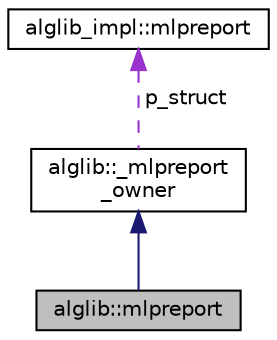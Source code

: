 digraph "alglib::mlpreport"
{
  edge [fontname="Helvetica",fontsize="10",labelfontname="Helvetica",labelfontsize="10"];
  node [fontname="Helvetica",fontsize="10",shape=record];
  Node2 [label="alglib::mlpreport",height=0.2,width=0.4,color="black", fillcolor="grey75", style="filled", fontcolor="black"];
  Node3 -> Node2 [dir="back",color="midnightblue",fontsize="10",style="solid",fontname="Helvetica"];
  Node3 [label="alglib::_mlpreport\l_owner",height=0.2,width=0.4,color="black", fillcolor="white", style="filled",URL="$classalglib_1_1__mlpreport__owner.html"];
  Node4 -> Node3 [dir="back",color="darkorchid3",fontsize="10",style="dashed",label=" p_struct" ,fontname="Helvetica"];
  Node4 [label="alglib_impl::mlpreport",height=0.2,width=0.4,color="black", fillcolor="white", style="filled",URL="$structalglib__impl_1_1mlpreport.html"];
}
